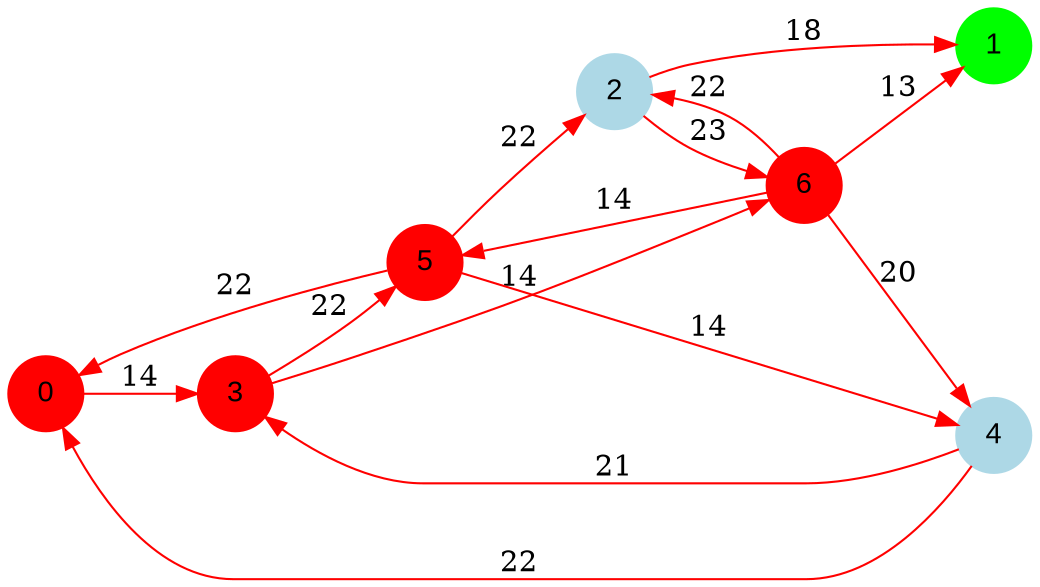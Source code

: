 digraph graphe {
rankdir = LR;
edge [color=red];
0 [fontname="Arial", shape = circle, color=red, style=filled];
1 [fontname="Arial", shape = circle, color=green, style=filled];
2 [fontname="Arial", shape = circle, color=lightblue, style=filled];
3 [fontname="Arial", shape = circle, color=red, style=filled];
4 [fontname="Arial", shape = circle, color=lightblue, style=filled];
5 [fontname="Arial", shape = circle, color=red, style=filled];
6 [fontname="Arial", shape = circle, color=red, style=filled];
	0 -> 3 [label = "14"];
	2 -> 1 [label = "18"];
	2 -> 6 [label = "23"];
	3 -> 5 [label = "22"];
	3 -> 6 [label = "14"];
	4 -> 0 [label = "22"];
	4 -> 3 [label = "21"];
	5 -> 0 [label = "22"];
	5 -> 2 [label = "22"];
	5 -> 4 [label = "14"];
	6 -> 1 [label = "13"];
	6 -> 2 [label = "22"];
	6 -> 4 [label = "20"];
	6 -> 5 [label = "14"];
}